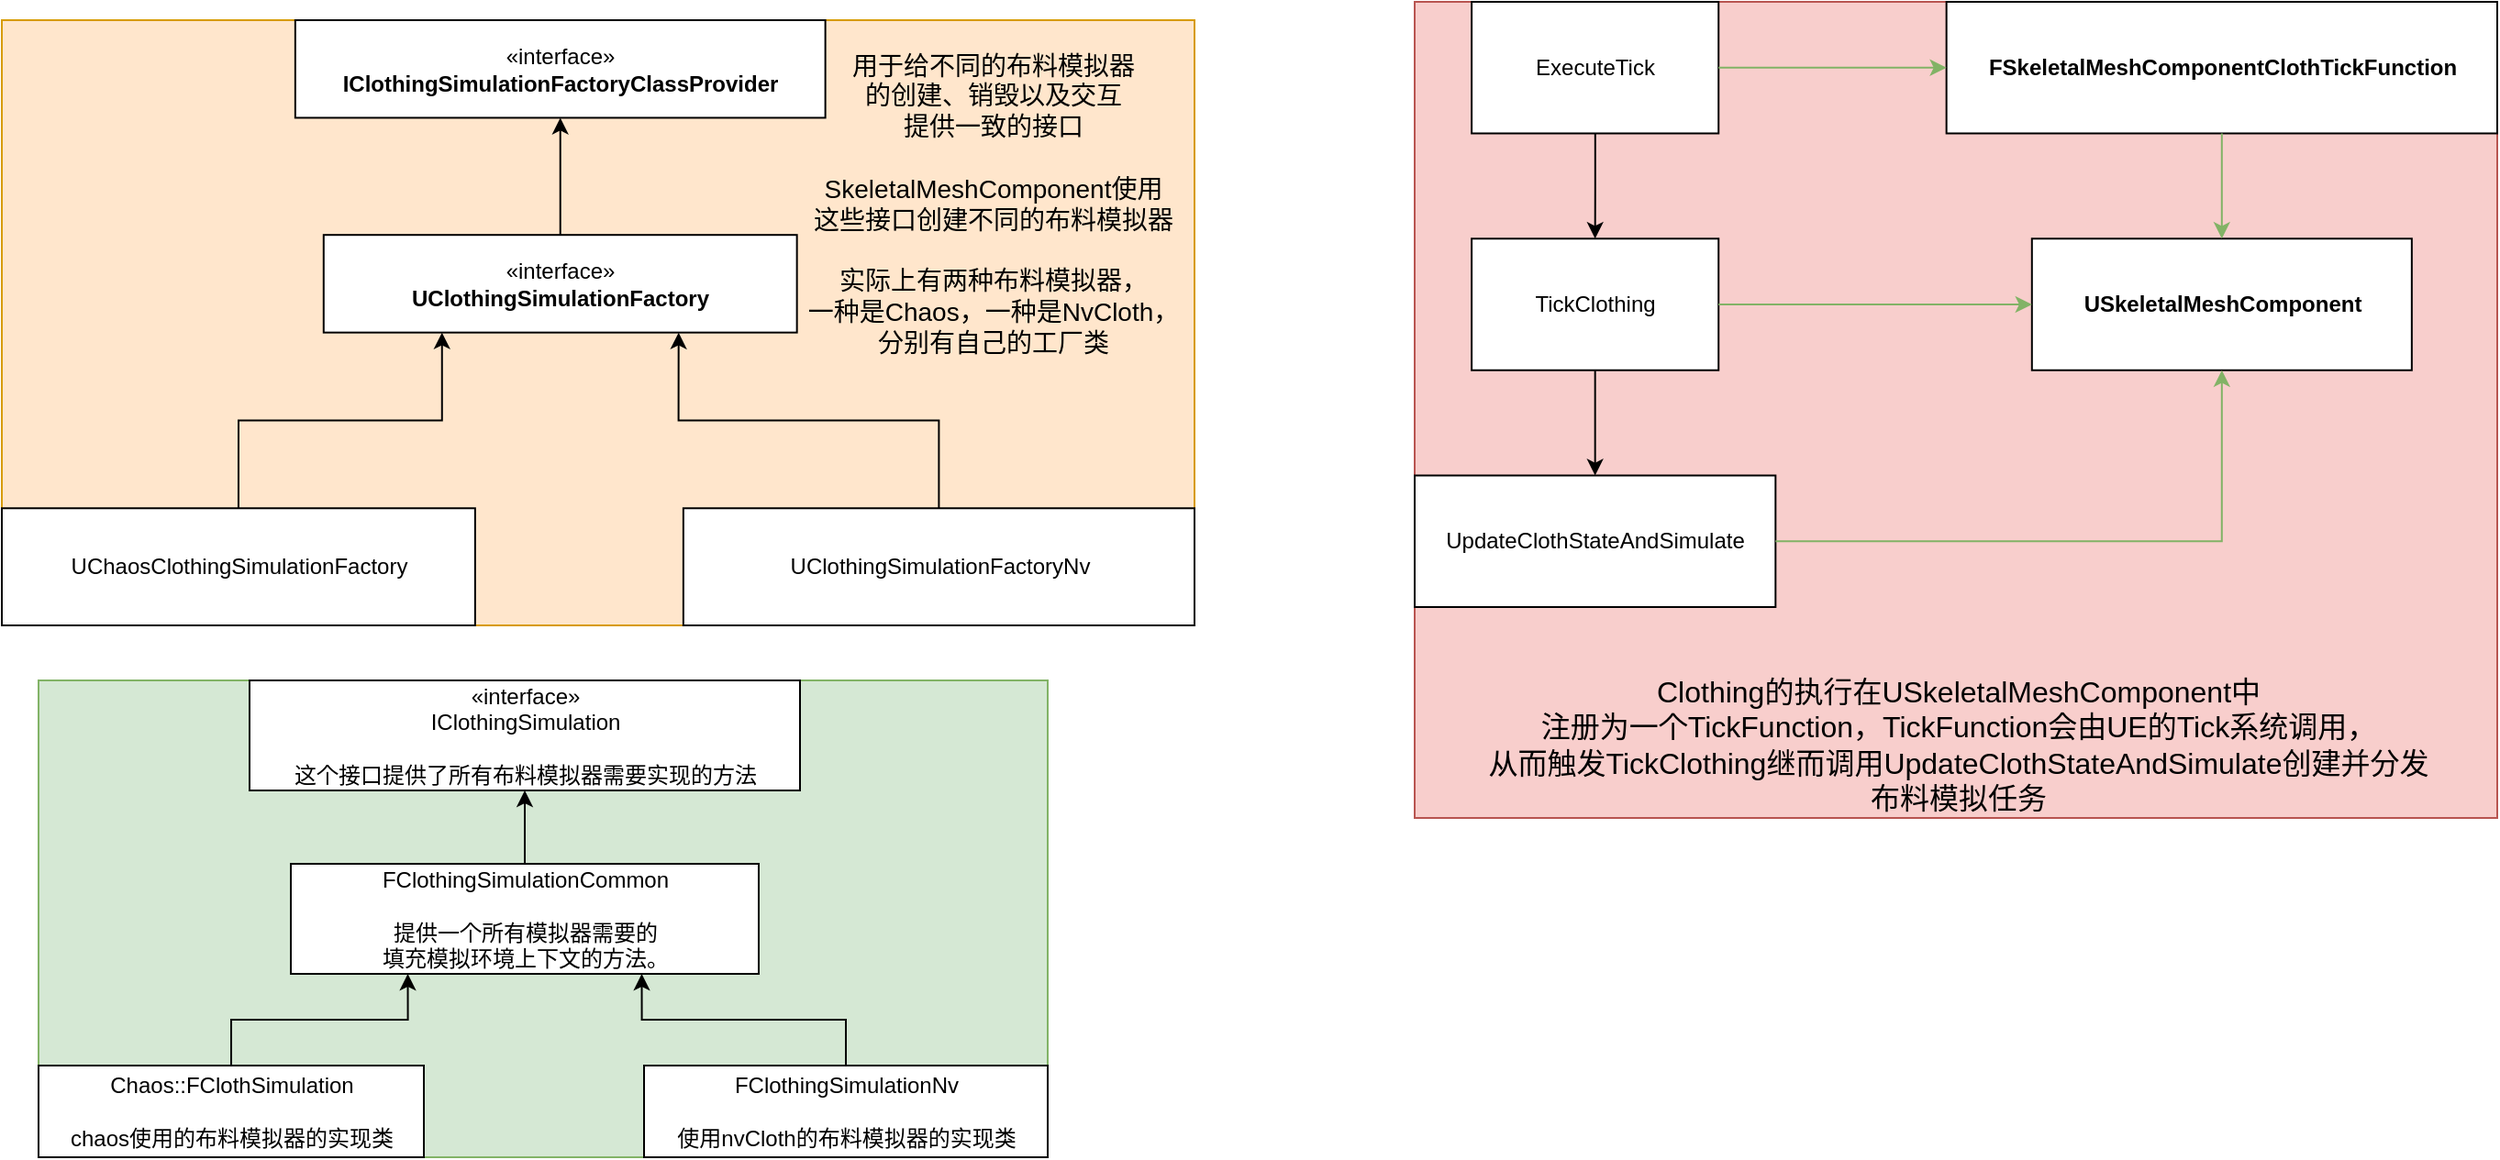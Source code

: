 <mxfile version="16.6.7" type="github">
  <diagram id="C5RBs43oDa-KdzZeNtuy" name="Page-1">
    <mxGraphModel dx="1783" dy="967" grid="1" gridSize="10" guides="1" tooltips="1" connect="1" arrows="1" fold="1" page="1" pageScale="1" pageWidth="827" pageHeight="1169" math="0" shadow="0">
      <root>
        <mxCell id="WIyWlLk6GJQsqaUBKTNV-0" />
        <mxCell id="WIyWlLk6GJQsqaUBKTNV-1" parent="WIyWlLk6GJQsqaUBKTNV-0" />
        <mxCell id="UFxITwJpjcm45uS_SykQ-14" value="" style="group;fillColor=#ffe6cc;strokeColor=#d79b00;" parent="WIyWlLk6GJQsqaUBKTNV-1" vertex="1" connectable="0">
          <mxGeometry x="40" y="30" width="650" height="330" as="geometry" />
        </mxCell>
        <mxCell id="UFxITwJpjcm45uS_SykQ-7" value="«interface»&lt;br&gt;&lt;b&gt;UClothingSimulationFactory&lt;/b&gt;" style="html=1;" parent="UFxITwJpjcm45uS_SykQ-14" vertex="1">
          <mxGeometry x="175.397" y="117.097" width="257.937" height="53.226" as="geometry" />
        </mxCell>
        <mxCell id="UFxITwJpjcm45uS_SykQ-8" value="«interface»&lt;br&gt;&lt;b&gt;IClothingSimulationFactoryClassProvider&lt;/b&gt;" style="html=1;" parent="UFxITwJpjcm45uS_SykQ-14" vertex="1">
          <mxGeometry x="159.921" width="288.889" height="53.226" as="geometry" />
        </mxCell>
        <mxCell id="UFxITwJpjcm45uS_SykQ-9" style="edgeStyle=orthogonalEdgeStyle;rounded=0;orthogonalLoop=1;jettySize=auto;html=1;exitX=0.5;exitY=0;exitDx=0;exitDy=0;entryX=0.5;entryY=1;entryDx=0;entryDy=0;" parent="UFxITwJpjcm45uS_SykQ-14" source="UFxITwJpjcm45uS_SykQ-7" target="UFxITwJpjcm45uS_SykQ-8" edge="1">
          <mxGeometry relative="1" as="geometry" />
        </mxCell>
        <mxCell id="UFxITwJpjcm45uS_SykQ-11" style="edgeStyle=orthogonalEdgeStyle;rounded=0;orthogonalLoop=1;jettySize=auto;html=1;exitX=0.5;exitY=0;exitDx=0;exitDy=0;entryX=0.25;entryY=1;entryDx=0;entryDy=0;" parent="UFxITwJpjcm45uS_SykQ-14" source="UFxITwJpjcm45uS_SykQ-10" target="UFxITwJpjcm45uS_SykQ-7" edge="1">
          <mxGeometry relative="1" as="geometry" />
        </mxCell>
        <mxCell id="UFxITwJpjcm45uS_SykQ-10" value="UChaosClothingSimulationFactory" style="html=1;" parent="UFxITwJpjcm45uS_SykQ-14" vertex="1">
          <mxGeometry y="266.129" width="257.937" height="63.871" as="geometry" />
        </mxCell>
        <mxCell id="UFxITwJpjcm45uS_SykQ-13" style="edgeStyle=orthogonalEdgeStyle;rounded=0;orthogonalLoop=1;jettySize=auto;html=1;entryX=0.75;entryY=1;entryDx=0;entryDy=0;" parent="UFxITwJpjcm45uS_SykQ-14" source="UFxITwJpjcm45uS_SykQ-12" target="UFxITwJpjcm45uS_SykQ-7" edge="1">
          <mxGeometry relative="1" as="geometry" />
        </mxCell>
        <mxCell id="UFxITwJpjcm45uS_SykQ-12" value="UClothingSimulationFactoryNv" style="html=1;" parent="UFxITwJpjcm45uS_SykQ-14" vertex="1">
          <mxGeometry x="371.429" y="266.129" width="278.571" height="63.871" as="geometry" />
        </mxCell>
        <mxCell id="UFxITwJpjcm45uS_SykQ-15" value="用于给不同的布料模拟器&lt;br style=&quot;font-size: 14px;&quot;&gt;的创建、销毁以及交互&lt;br style=&quot;font-size: 14px;&quot;&gt;提供一致的接口&lt;br style=&quot;font-size: 14px;&quot;&gt;&lt;br style=&quot;font-size: 14px;&quot;&gt;SkeletalMeshComponent使用&lt;br style=&quot;font-size: 14px;&quot;&gt;这些接口创建不同的布料模拟器&lt;br style=&quot;font-size: 14px;&quot;&gt;&lt;br style=&quot;font-size: 14px;&quot;&gt;实际上有两种布料模拟器，&lt;br style=&quot;font-size: 14px;&quot;&gt;一种是Chaos，一种是NvCloth，&lt;br style=&quot;font-size: 14px;&quot;&gt;分别有自己的工厂类" style="text;html=1;align=center;verticalAlign=middle;resizable=0;points=[];autosize=1;strokeColor=none;fillColor=none;fontSize=14;" parent="WIyWlLk6GJQsqaUBKTNV-1" vertex="1">
          <mxGeometry x="470" y="40" width="220" height="180" as="geometry" />
        </mxCell>
        <mxCell id="UFxITwJpjcm45uS_SykQ-26" value="" style="group;fillColor=#d5e8d4;strokeColor=#82b366;" parent="WIyWlLk6GJQsqaUBKTNV-1" vertex="1" connectable="0">
          <mxGeometry x="60" y="390" width="550" height="260" as="geometry" />
        </mxCell>
        <mxCell id="UFxITwJpjcm45uS_SykQ-20" value="FClothingSimulationCommon&lt;br&gt;&lt;br&gt;提供一个所有模拟器需要的&lt;br&gt;填充模拟环境上下文的方法。&lt;br&gt;" style="html=1;" parent="UFxITwJpjcm45uS_SykQ-26" vertex="1">
          <mxGeometry x="137.5" y="100" width="255" height="60" as="geometry" />
        </mxCell>
        <mxCell id="UFxITwJpjcm45uS_SykQ-16" value="«interface»&lt;br&gt;IClothingSimulation&lt;br&gt;&lt;br&gt;这个接口提供了所有布料模拟器需要实现的方法" style="html=1;" parent="UFxITwJpjcm45uS_SykQ-26" vertex="1">
          <mxGeometry x="115" width="300" height="60" as="geometry" />
        </mxCell>
        <mxCell id="UFxITwJpjcm45uS_SykQ-21" style="edgeStyle=orthogonalEdgeStyle;rounded=0;orthogonalLoop=1;jettySize=auto;html=1;entryX=0.5;entryY=1;entryDx=0;entryDy=0;" parent="UFxITwJpjcm45uS_SykQ-26" source="UFxITwJpjcm45uS_SykQ-20" target="UFxITwJpjcm45uS_SykQ-16" edge="1">
          <mxGeometry relative="1" as="geometry" />
        </mxCell>
        <mxCell id="UFxITwJpjcm45uS_SykQ-24" style="edgeStyle=orthogonalEdgeStyle;rounded=0;orthogonalLoop=1;jettySize=auto;html=1;entryX=0.25;entryY=1;entryDx=0;entryDy=0;" parent="UFxITwJpjcm45uS_SykQ-26" source="UFxITwJpjcm45uS_SykQ-22" target="UFxITwJpjcm45uS_SykQ-20" edge="1">
          <mxGeometry relative="1" as="geometry" />
        </mxCell>
        <mxCell id="UFxITwJpjcm45uS_SykQ-22" value="Chaos::FClothSimulation&lt;br&gt;&lt;br&gt;chaos使用的布料模拟器的实现类" style="html=1;" parent="UFxITwJpjcm45uS_SykQ-26" vertex="1">
          <mxGeometry y="210" width="210" height="50" as="geometry" />
        </mxCell>
        <mxCell id="UFxITwJpjcm45uS_SykQ-25" style="edgeStyle=orthogonalEdgeStyle;rounded=0;orthogonalLoop=1;jettySize=auto;html=1;entryX=0.75;entryY=1;entryDx=0;entryDy=0;" parent="UFxITwJpjcm45uS_SykQ-26" source="UFxITwJpjcm45uS_SykQ-23" target="UFxITwJpjcm45uS_SykQ-20" edge="1">
          <mxGeometry relative="1" as="geometry" />
        </mxCell>
        <mxCell id="UFxITwJpjcm45uS_SykQ-23" value="FClothingSimulationNv&lt;br&gt;&lt;br&gt;使用nvCloth的布料模拟器的实现类" style="html=1;" parent="UFxITwJpjcm45uS_SykQ-26" vertex="1">
          <mxGeometry x="330" y="210" width="220" height="50" as="geometry" />
        </mxCell>
        <mxCell id="OkXZC-aaNVTLVCNhO-GQ-22" value="" style="group;fillColor=#f8cecc;strokeColor=#b85450;" vertex="1" connectable="0" parent="WIyWlLk6GJQsqaUBKTNV-1">
          <mxGeometry x="810" y="20" width="590" height="445" as="geometry" />
        </mxCell>
        <mxCell id="OkXZC-aaNVTLVCNhO-GQ-2" value="ExecuteTick" style="html=1;" vertex="1" parent="OkXZC-aaNVTLVCNhO-GQ-22">
          <mxGeometry x="31.053" width="134.561" height="71.739" as="geometry" />
        </mxCell>
        <mxCell id="OkXZC-aaNVTLVCNhO-GQ-3" value="TickClothing" style="html=1;" vertex="1" parent="OkXZC-aaNVTLVCNhO-GQ-22">
          <mxGeometry x="31.053" y="129.13" width="134.561" height="71.739" as="geometry" />
        </mxCell>
        <mxCell id="OkXZC-aaNVTLVCNhO-GQ-5" value="UpdateClothStateAndSimulate" style="html=1;" vertex="1" parent="OkXZC-aaNVTLVCNhO-GQ-22">
          <mxGeometry y="258.261" width="196.667" height="71.739" as="geometry" />
        </mxCell>
        <mxCell id="OkXZC-aaNVTLVCNhO-GQ-7" value="&lt;b&gt;FSkeletalMeshComponentClothTickFunction&lt;/b&gt;" style="html=1;" vertex="1" parent="OkXZC-aaNVTLVCNhO-GQ-22">
          <mxGeometry x="289.825" width="300.175" height="71.739" as="geometry" />
        </mxCell>
        <mxCell id="OkXZC-aaNVTLVCNhO-GQ-9" style="edgeStyle=orthogonalEdgeStyle;rounded=0;orthogonalLoop=1;jettySize=auto;html=1;exitX=1;exitY=0.5;exitDx=0;exitDy=0;entryX=0;entryY=0.5;entryDx=0;entryDy=0;fillColor=#d5e8d4;strokeColor=#82b366;" edge="1" parent="OkXZC-aaNVTLVCNhO-GQ-22" source="OkXZC-aaNVTLVCNhO-GQ-2" target="OkXZC-aaNVTLVCNhO-GQ-7">
          <mxGeometry relative="1" as="geometry" />
        </mxCell>
        <mxCell id="OkXZC-aaNVTLVCNhO-GQ-10" value="&lt;b&gt;USkeletalMeshComponent&lt;/b&gt;" style="html=1;" vertex="1" parent="OkXZC-aaNVTLVCNhO-GQ-22">
          <mxGeometry x="336.404" y="129.13" width="207.018" height="71.739" as="geometry" />
        </mxCell>
        <mxCell id="OkXZC-aaNVTLVCNhO-GQ-16" style="edgeStyle=orthogonalEdgeStyle;rounded=0;orthogonalLoop=1;jettySize=auto;html=1;exitX=1;exitY=0.5;exitDx=0;exitDy=0;entryX=0;entryY=0.5;entryDx=0;entryDy=0;fillColor=#d5e8d4;strokeColor=#82b366;" edge="1" parent="OkXZC-aaNVTLVCNhO-GQ-22" source="OkXZC-aaNVTLVCNhO-GQ-3" target="OkXZC-aaNVTLVCNhO-GQ-10">
          <mxGeometry relative="1" as="geometry" />
        </mxCell>
        <mxCell id="OkXZC-aaNVTLVCNhO-GQ-17" style="edgeStyle=orthogonalEdgeStyle;rounded=0;orthogonalLoop=1;jettySize=auto;html=1;exitX=1;exitY=0.5;exitDx=0;exitDy=0;entryX=0.5;entryY=1;entryDx=0;entryDy=0;fillColor=#d5e8d4;strokeColor=#82b366;" edge="1" parent="OkXZC-aaNVTLVCNhO-GQ-22" source="OkXZC-aaNVTLVCNhO-GQ-5" target="OkXZC-aaNVTLVCNhO-GQ-10">
          <mxGeometry relative="1" as="geometry" />
        </mxCell>
        <mxCell id="OkXZC-aaNVTLVCNhO-GQ-20" value="Clothing的执行在USkeletalMeshComponent中&lt;br&gt;注册为一个TickFunction，TickFunction会由UE的Tick系统调用，&lt;br&gt;从而触发TickClothing继而调用UpdateClothStateAndSimulate创建并分发&lt;br&gt;布料模拟任务" style="text;html=1;align=center;verticalAlign=middle;resizable=0;points=[];autosize=1;strokeColor=none;fillColor=none;fontSize=16;" vertex="1" parent="OkXZC-aaNVTLVCNhO-GQ-22">
          <mxGeometry x="31.05" y="365" width="530" height="80" as="geometry" />
        </mxCell>
        <mxCell id="OkXZC-aaNVTLVCNhO-GQ-4" style="edgeStyle=orthogonalEdgeStyle;rounded=0;orthogonalLoop=1;jettySize=auto;html=1;entryX=0.5;entryY=0;entryDx=0;entryDy=0;" edge="1" parent="OkXZC-aaNVTLVCNhO-GQ-22" source="OkXZC-aaNVTLVCNhO-GQ-2" target="OkXZC-aaNVTLVCNhO-GQ-3">
          <mxGeometry relative="1" as="geometry" />
        </mxCell>
        <mxCell id="OkXZC-aaNVTLVCNhO-GQ-6" style="edgeStyle=orthogonalEdgeStyle;rounded=0;orthogonalLoop=1;jettySize=auto;html=1;exitX=0.5;exitY=1;exitDx=0;exitDy=0;entryX=0.5;entryY=0;entryDx=0;entryDy=0;" edge="1" parent="OkXZC-aaNVTLVCNhO-GQ-22" source="OkXZC-aaNVTLVCNhO-GQ-3" target="OkXZC-aaNVTLVCNhO-GQ-5">
          <mxGeometry relative="1" as="geometry" />
        </mxCell>
        <mxCell id="OkXZC-aaNVTLVCNhO-GQ-15" value="" style="edgeStyle=orthogonalEdgeStyle;rounded=0;orthogonalLoop=1;jettySize=auto;html=1;fillColor=#d5e8d4;strokeColor=#82b366;" edge="1" parent="OkXZC-aaNVTLVCNhO-GQ-22" source="OkXZC-aaNVTLVCNhO-GQ-7" target="OkXZC-aaNVTLVCNhO-GQ-10">
          <mxGeometry relative="1" as="geometry" />
        </mxCell>
      </root>
    </mxGraphModel>
  </diagram>
</mxfile>
